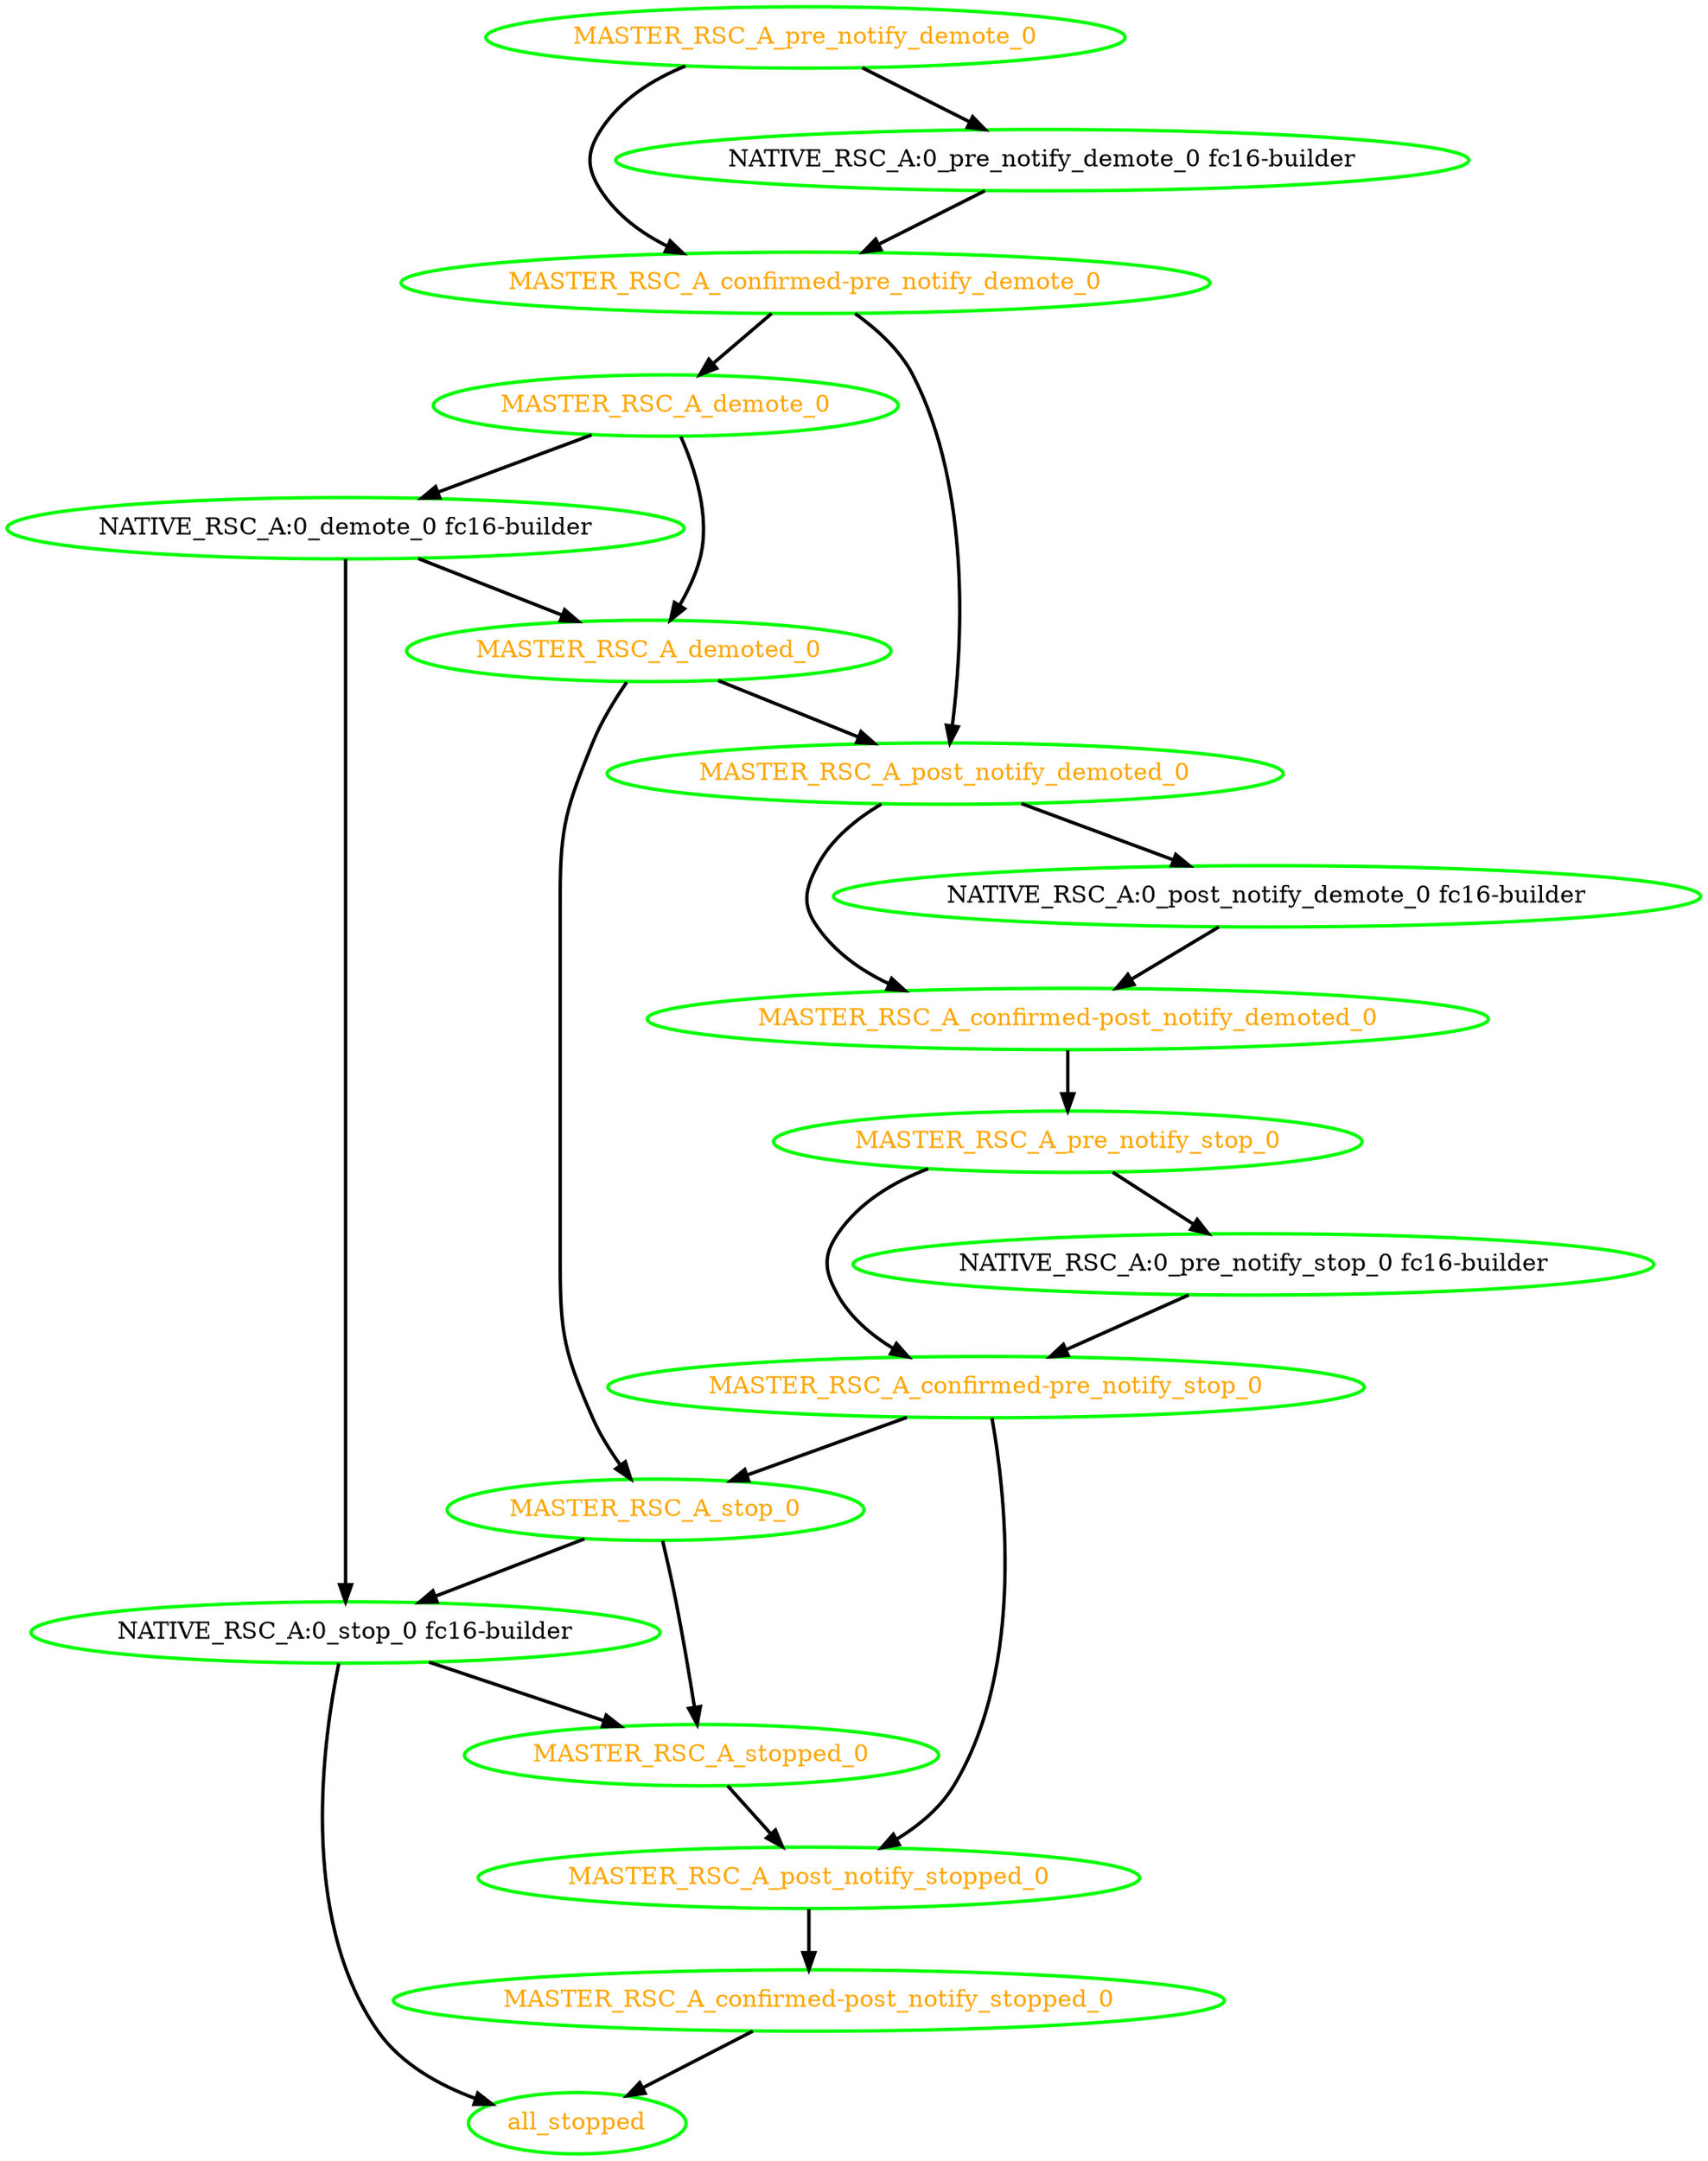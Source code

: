  digraph "g" {
"MASTER_RSC_A_confirmed-post_notify_demoted_0" -> "MASTER_RSC_A_pre_notify_stop_0" [ style = bold]
"MASTER_RSC_A_confirmed-post_notify_demoted_0" [ style=bold color="green" fontcolor="orange"]
"MASTER_RSC_A_confirmed-post_notify_stopped_0" -> "all_stopped" [ style = bold]
"MASTER_RSC_A_confirmed-post_notify_stopped_0" [ style=bold color="green" fontcolor="orange"]
"MASTER_RSC_A_confirmed-pre_notify_demote_0" -> "MASTER_RSC_A_demote_0" [ style = bold]
"MASTER_RSC_A_confirmed-pre_notify_demote_0" -> "MASTER_RSC_A_post_notify_demoted_0" [ style = bold]
"MASTER_RSC_A_confirmed-pre_notify_demote_0" [ style=bold color="green" fontcolor="orange"]
"MASTER_RSC_A_confirmed-pre_notify_stop_0" -> "MASTER_RSC_A_post_notify_stopped_0" [ style = bold]
"MASTER_RSC_A_confirmed-pre_notify_stop_0" -> "MASTER_RSC_A_stop_0" [ style = bold]
"MASTER_RSC_A_confirmed-pre_notify_stop_0" [ style=bold color="green" fontcolor="orange"]
"MASTER_RSC_A_demote_0" -> "MASTER_RSC_A_demoted_0" [ style = bold]
"MASTER_RSC_A_demote_0" -> "NATIVE_RSC_A:0_demote_0 fc16-builder" [ style = bold]
"MASTER_RSC_A_demote_0" [ style=bold color="green" fontcolor="orange"]
"MASTER_RSC_A_demoted_0" -> "MASTER_RSC_A_post_notify_demoted_0" [ style = bold]
"MASTER_RSC_A_demoted_0" -> "MASTER_RSC_A_stop_0" [ style = bold]
"MASTER_RSC_A_demoted_0" [ style=bold color="green" fontcolor="orange"]
"MASTER_RSC_A_post_notify_demoted_0" -> "MASTER_RSC_A_confirmed-post_notify_demoted_0" [ style = bold]
"MASTER_RSC_A_post_notify_demoted_0" -> "NATIVE_RSC_A:0_post_notify_demote_0 fc16-builder" [ style = bold]
"MASTER_RSC_A_post_notify_demoted_0" [ style=bold color="green" fontcolor="orange"]
"MASTER_RSC_A_post_notify_stopped_0" -> "MASTER_RSC_A_confirmed-post_notify_stopped_0" [ style = bold]
"MASTER_RSC_A_post_notify_stopped_0" [ style=bold color="green" fontcolor="orange"]
"MASTER_RSC_A_pre_notify_demote_0" -> "MASTER_RSC_A_confirmed-pre_notify_demote_0" [ style = bold]
"MASTER_RSC_A_pre_notify_demote_0" -> "NATIVE_RSC_A:0_pre_notify_demote_0 fc16-builder" [ style = bold]
"MASTER_RSC_A_pre_notify_demote_0" [ style=bold color="green" fontcolor="orange"]
"MASTER_RSC_A_pre_notify_stop_0" -> "MASTER_RSC_A_confirmed-pre_notify_stop_0" [ style = bold]
"MASTER_RSC_A_pre_notify_stop_0" -> "NATIVE_RSC_A:0_pre_notify_stop_0 fc16-builder" [ style = bold]
"MASTER_RSC_A_pre_notify_stop_0" [ style=bold color="green" fontcolor="orange"]
"MASTER_RSC_A_stop_0" -> "MASTER_RSC_A_stopped_0" [ style = bold]
"MASTER_RSC_A_stop_0" -> "NATIVE_RSC_A:0_stop_0 fc16-builder" [ style = bold]
"MASTER_RSC_A_stop_0" [ style=bold color="green" fontcolor="orange"]
"MASTER_RSC_A_stopped_0" -> "MASTER_RSC_A_post_notify_stopped_0" [ style = bold]
"MASTER_RSC_A_stopped_0" [ style=bold color="green" fontcolor="orange"]
"NATIVE_RSC_A:0_demote_0 fc16-builder" -> "MASTER_RSC_A_demoted_0" [ style = bold]
"NATIVE_RSC_A:0_demote_0 fc16-builder" -> "NATIVE_RSC_A:0_stop_0 fc16-builder" [ style = bold]
"NATIVE_RSC_A:0_demote_0 fc16-builder" [ style=bold color="green" fontcolor="black"]
"NATIVE_RSC_A:0_post_notify_demote_0 fc16-builder" -> "MASTER_RSC_A_confirmed-post_notify_demoted_0" [ style = bold]
"NATIVE_RSC_A:0_post_notify_demote_0 fc16-builder" [ style=bold color="green" fontcolor="black"]
"NATIVE_RSC_A:0_pre_notify_demote_0 fc16-builder" -> "MASTER_RSC_A_confirmed-pre_notify_demote_0" [ style = bold]
"NATIVE_RSC_A:0_pre_notify_demote_0 fc16-builder" [ style=bold color="green" fontcolor="black"]
"NATIVE_RSC_A:0_pre_notify_stop_0 fc16-builder" -> "MASTER_RSC_A_confirmed-pre_notify_stop_0" [ style = bold]
"NATIVE_RSC_A:0_pre_notify_stop_0 fc16-builder" [ style=bold color="green" fontcolor="black"]
"NATIVE_RSC_A:0_stop_0 fc16-builder" -> "MASTER_RSC_A_stopped_0" [ style = bold]
"NATIVE_RSC_A:0_stop_0 fc16-builder" -> "all_stopped" [ style = bold]
"NATIVE_RSC_A:0_stop_0 fc16-builder" [ style=bold color="green" fontcolor="black"]
"all_stopped" [ style=bold color="green" fontcolor="orange"]
}
